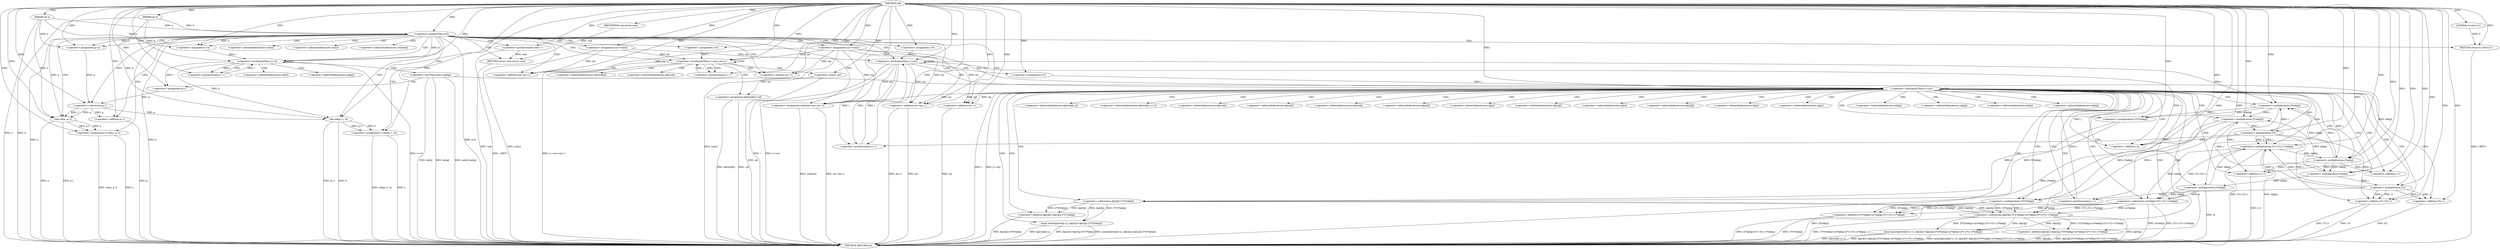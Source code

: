 digraph "rek" {  
"1000223" [label = "(METHOD,rek)" ]
"1000423" [label = "(METHOD_RETURN,int)" ]
"1000224" [label = "(PARAM,int a)" ]
"1000225" [label = "(PARAM,int b)" ]
"1000234" [label = "(<operator>.assignment,g=a)" ]
"1000259" [label = "(<operator>.assignment,x=rek(a, g-1))" ]
"1000267" [label = "(<operator>.assignment,y=rek(g+1, b))" ]
"1000274" [label = "(<operator>.postIncrement,wsk++)" ]
"1000277" [label = "(<operator>.assignment,mx=roz[x])" ]
"1000283" [label = "(<operator>.assignment,my=roz[y])" ]
"1000412" [label = "(<operator>.assignment,roz[wsk]=mx+my+1)" ]
"1000421" [label = "(RETURN,return wsk;,return wsk;)" ]
"1000228" [label = "(<operator>.greaterThan,a>b)" ]
"1000231" [label = "(RETURN,return 0;,return 0;)" ]
"1000239" [label = "(<operator>.assignment,i=a)" ]
"1000242" [label = "(<operator>.lessEqualsThan,i<=b)" ]
"1000245" [label = "(<operator>.postIncrement,i++)" ]
"1000290" [label = "(<operator>.assignment,i=0)" ]
"1000293" [label = "(<operator>.lessEqualsThan,i<=mx+my+1)" ]
"1000300" [label = "(<operator>.postIncrement,i++)" ]
"1000302" [label = "(<operator>.assignment,dp[wsk][i]=-inf)" ]
"1000312" [label = "(<operator>.assignment,i=0)" ]
"1000315" [label = "(<operator>.lessEqualsThan,i<=mx)" ]
"1000318" [label = "(<operator>.postIncrement,i++)" ]
"1000422" [label = "(IDENTIFIER,wsk,return wsk;)" ]
"1000232" [label = "(LITERAL,0,return 0;)" ]
"1000248" [label = "(<operator>.lessThan,tab[i]<tab[g])" ]
"1000255" [label = "(<operator>.assignment,g=i)" ]
"1000261" [label = "(rek,rek(a, g-1))" ]
"1000269" [label = "(rek,rek(g+1, b))" ]
"1000416" [label = "(<operator>.addition,mx+my+1)" ]
"1000263" [label = "(<operator>.subtraction,g-1)" ]
"1000270" [label = "(<operator>.addition,g+1)" ]
"1000295" [label = "(<operator>.addition,mx+my+1)" ]
"1000308" [label = "(<operator>.minus,-inf)" ]
"1000323" [label = "(<operator>.assignment,j=0)" ]
"1000326" [label = "(<operator>.lessEqualsThan,j<=my)" ]
"1000329" [label = "(<operator>.postIncrement,j++)" ]
"1000418" [label = "(<operator>.addition,my+1)" ]
"1000297" [label = "(<operator>.addition,my+1)" ]
"1000332" [label = "(maxi,maxi(dp[wsk][i+j], dp[x][i]+dp[y][j]-2*i*j*tab[g]))" ]
"1000361" [label = "(maxi,maxi(dp[wsk][i+j+1], dp[x][i]+dp[y][j]-2*i*j*tab[g]+m*tab[g]-(2*i+2*j+1)*tab[g]))" ]
"1000340" [label = "(<operator>.addition,dp[x][i]+dp[y][j]-2*i*j*tab[g])" ]
"1000371" [label = "(<operator>.addition,dp[x][i]+dp[y][j]-2*i*j*tab[g]+m*tab[g]-(2*i+2*j+1)*tab[g])" ]
"1000337" [label = "(<operator>.addition,i+j)" ]
"1000346" [label = "(<operator>.subtraction,dp[y][j]-2*i*j*tab[g])" ]
"1000366" [label = "(<operator>.addition,i+j+1)" ]
"1000377" [label = "(<operator>.subtraction,dp[y][j]-2*i*j*tab[g]+m*tab[g]-(2*i+2*j+1)*tab[g])" ]
"1000352" [label = "(<operator>.multiplication,2*i*j*tab[g])" ]
"1000368" [label = "(<operator>.addition,j+1)" ]
"1000383" [label = "(<operator>.addition,2*i*j*tab[g]+m*tab[g]-(2*i+2*j+1)*tab[g])" ]
"1000354" [label = "(<operator>.multiplication,i*j*tab[g])" ]
"1000384" [label = "(<operator>.multiplication,2*i*j*tab[g])" ]
"1000393" [label = "(<operator>.subtraction,m*tab[g]-(2*i+2*j+1)*tab[g])" ]
"1000356" [label = "(<operator>.multiplication,j*tab[g])" ]
"1000386" [label = "(<operator>.multiplication,i*j*tab[g])" ]
"1000394" [label = "(<operator>.multiplication,m*tab[g])" ]
"1000399" [label = "(<operator>.multiplication,(2*i+2*j+1)*tab[g])" ]
"1000388" [label = "(<operator>.multiplication,j*tab[g])" ]
"1000400" [label = "(<operator>.addition,2*i+2*j+1)" ]
"1000401" [label = "(<operator>.multiplication,2*i)" ]
"1000404" [label = "(<operator>.addition,2*j+1)" ]
"1000405" [label = "(<operator>.multiplication,2*j)" ]
"1000279" [label = "(<operator>.indirectIndexAccess,roz[x])" ]
"1000285" [label = "(<operator>.indirectIndexAccess,roz[y])" ]
"1000413" [label = "(<operator>.indirectIndexAccess,roz[wsk])" ]
"1000303" [label = "(<operator>.indirectIndexAccess,dp[wsk][i])" ]
"1000249" [label = "(<operator>.indirectIndexAccess,tab[i])" ]
"1000252" [label = "(<operator>.indirectIndexAccess,tab[g])" ]
"1000304" [label = "(<operator>.indirectIndexAccess,dp[wsk])" ]
"1000333" [label = "(<operator>.indirectIndexAccess,dp[wsk][i+j])" ]
"1000362" [label = "(<operator>.indirectIndexAccess,dp[wsk][i+j+1])" ]
"1000334" [label = "(<operator>.indirectIndexAccess,dp[wsk])" ]
"1000341" [label = "(<operator>.indirectIndexAccess,dp[x][i])" ]
"1000363" [label = "(<operator>.indirectIndexAccess,dp[wsk])" ]
"1000372" [label = "(<operator>.indirectIndexAccess,dp[x][i])" ]
"1000342" [label = "(<operator>.indirectIndexAccess,dp[x])" ]
"1000347" [label = "(<operator>.indirectIndexAccess,dp[y][j])" ]
"1000373" [label = "(<operator>.indirectIndexAccess,dp[x])" ]
"1000378" [label = "(<operator>.indirectIndexAccess,dp[y][j])" ]
"1000348" [label = "(<operator>.indirectIndexAccess,dp[y])" ]
"1000379" [label = "(<operator>.indirectIndexAccess,dp[y])" ]
"1000358" [label = "(<operator>.indirectIndexAccess,tab[g])" ]
"1000396" [label = "(<operator>.indirectIndexAccess,tab[g])" ]
"1000409" [label = "(<operator>.indirectIndexAccess,tab[g])" ]
"1000390" [label = "(<operator>.indirectIndexAccess,tab[g])" ]
  "1000421" -> "1000423"  [ label = "DDG: <RET>"] 
  "1000224" -> "1000423"  [ label = "DDG: a"] 
  "1000225" -> "1000423"  [ label = "DDG: b"] 
  "1000228" -> "1000423"  [ label = "DDG: a"] 
  "1000228" -> "1000423"  [ label = "DDG: b"] 
  "1000228" -> "1000423"  [ label = "DDG: a>b"] 
  "1000242" -> "1000423"  [ label = "DDG: i<=b"] 
  "1000259" -> "1000423"  [ label = "DDG: x"] 
  "1000261" -> "1000423"  [ label = "DDG: a"] 
  "1000261" -> "1000423"  [ label = "DDG: g-1"] 
  "1000259" -> "1000423"  [ label = "DDG: rek(a, g-1)"] 
  "1000267" -> "1000423"  [ label = "DDG: y"] 
  "1000270" -> "1000423"  [ label = "DDG: g"] 
  "1000269" -> "1000423"  [ label = "DDG: g+1"] 
  "1000269" -> "1000423"  [ label = "DDG: b"] 
  "1000267" -> "1000423"  [ label = "DDG: rek(g+1, b)"] 
  "1000274" -> "1000423"  [ label = "DDG: wsk"] 
  "1000277" -> "1000423"  [ label = "DDG: roz[x]"] 
  "1000283" -> "1000423"  [ label = "DDG: roz[y]"] 
  "1000293" -> "1000423"  [ label = "DDG: i<=mx+my+1"] 
  "1000315" -> "1000423"  [ label = "DDG: i"] 
  "1000315" -> "1000423"  [ label = "DDG: i<=mx"] 
  "1000412" -> "1000423"  [ label = "DDG: roz[wsk]"] 
  "1000416" -> "1000423"  [ label = "DDG: mx"] 
  "1000418" -> "1000423"  [ label = "DDG: my"] 
  "1000416" -> "1000423"  [ label = "DDG: my+1"] 
  "1000412" -> "1000423"  [ label = "DDG: mx+my+1"] 
  "1000326" -> "1000423"  [ label = "DDG: j"] 
  "1000326" -> "1000423"  [ label = "DDG: j<=my"] 
  "1000332" -> "1000423"  [ label = "DDG: dp[wsk][i+j]"] 
  "1000340" -> "1000423"  [ label = "DDG: dp[y][j]-2*i*j*tab[g]"] 
  "1000332" -> "1000423"  [ label = "DDG: dp[x][i]+dp[y][j]-2*i*j*tab[g]"] 
  "1000332" -> "1000423"  [ label = "DDG: maxi(dp[wsk][i+j], dp[x][i]+dp[y][j]-2*i*j*tab[g])"] 
  "1000366" -> "1000423"  [ label = "DDG: j+1"] 
  "1000361" -> "1000423"  [ label = "DDG: dp[wsk][i+j+1]"] 
  "1000371" -> "1000423"  [ label = "DDG: dp[x][i]"] 
  "1000377" -> "1000423"  [ label = "DDG: dp[y][j]"] 
  "1000386" -> "1000423"  [ label = "DDG: j*tab[g]"] 
  "1000384" -> "1000423"  [ label = "DDG: i*j*tab[g]"] 
  "1000383" -> "1000423"  [ label = "DDG: 2*i*j*tab[g]"] 
  "1000393" -> "1000423"  [ label = "DDG: m*tab[g]"] 
  "1000400" -> "1000423"  [ label = "DDG: 2*i"] 
  "1000404" -> "1000423"  [ label = "DDG: 2*j"] 
  "1000400" -> "1000423"  [ label = "DDG: 2*j+1"] 
  "1000399" -> "1000423"  [ label = "DDG: 2*i+2*j+1"] 
  "1000399" -> "1000423"  [ label = "DDG: tab[g]"] 
  "1000393" -> "1000423"  [ label = "DDG: (2*i+2*j+1)*tab[g]"] 
  "1000383" -> "1000423"  [ label = "DDG: m*tab[g]-(2*i+2*j+1)*tab[g]"] 
  "1000377" -> "1000423"  [ label = "DDG: 2*i*j*tab[g]+m*tab[g]-(2*i+2*j+1)*tab[g]"] 
  "1000371" -> "1000423"  [ label = "DDG: dp[y][j]-2*i*j*tab[g]+m*tab[g]-(2*i+2*j+1)*tab[g]"] 
  "1000361" -> "1000423"  [ label = "DDG: dp[x][i]+dp[y][j]-2*i*j*tab[g]+m*tab[g]-(2*i+2*j+1)*tab[g]"] 
  "1000361" -> "1000423"  [ label = "DDG: maxi(dp[wsk][i+j+1], dp[x][i]+dp[y][j]-2*i*j*tab[g]+m*tab[g]-(2*i+2*j+1)*tab[g])"] 
  "1000302" -> "1000423"  [ label = "DDG: dp[wsk][i]"] 
  "1000302" -> "1000423"  [ label = "DDG: -inf"] 
  "1000248" -> "1000423"  [ label = "DDG: tab[i]"] 
  "1000248" -> "1000423"  [ label = "DDG: tab[g]"] 
  "1000248" -> "1000423"  [ label = "DDG: tab[i]<tab[g]"] 
  "1000231" -> "1000423"  [ label = "DDG: <RET>"] 
  "1000308" -> "1000423"  [ label = "DDG: inf"] 
  "1000394" -> "1000423"  [ label = "DDG: m"] 
  "1000223" -> "1000224"  [ label = "DDG: "] 
  "1000223" -> "1000225"  [ label = "DDG: "] 
  "1000228" -> "1000234"  [ label = "DDG: a"] 
  "1000224" -> "1000234"  [ label = "DDG: a"] 
  "1000223" -> "1000234"  [ label = "DDG: "] 
  "1000261" -> "1000259"  [ label = "DDG: g-1"] 
  "1000261" -> "1000259"  [ label = "DDG: a"] 
  "1000269" -> "1000267"  [ label = "DDG: b"] 
  "1000269" -> "1000267"  [ label = "DDG: g+1"] 
  "1000223" -> "1000412"  [ label = "DDG: "] 
  "1000326" -> "1000412"  [ label = "DDG: my"] 
  "1000283" -> "1000412"  [ label = "DDG: my"] 
  "1000315" -> "1000412"  [ label = "DDG: mx"] 
  "1000422" -> "1000421"  [ label = "DDG: wsk"] 
  "1000274" -> "1000421"  [ label = "DDG: wsk"] 
  "1000232" -> "1000231"  [ label = "DDG: 0"] 
  "1000223" -> "1000231"  [ label = "DDG: "] 
  "1000224" -> "1000239"  [ label = "DDG: a"] 
  "1000223" -> "1000239"  [ label = "DDG: "] 
  "1000228" -> "1000239"  [ label = "DDG: a"] 
  "1000223" -> "1000259"  [ label = "DDG: "] 
  "1000223" -> "1000267"  [ label = "DDG: "] 
  "1000223" -> "1000274"  [ label = "DDG: "] 
  "1000223" -> "1000277"  [ label = "DDG: "] 
  "1000223" -> "1000283"  [ label = "DDG: "] 
  "1000223" -> "1000290"  [ label = "DDG: "] 
  "1000308" -> "1000302"  [ label = "DDG: inf"] 
  "1000223" -> "1000312"  [ label = "DDG: "] 
  "1000223" -> "1000422"  [ label = "DDG: "] 
  "1000224" -> "1000228"  [ label = "DDG: a"] 
  "1000223" -> "1000228"  [ label = "DDG: "] 
  "1000225" -> "1000228"  [ label = "DDG: b"] 
  "1000223" -> "1000232"  [ label = "DDG: "] 
  "1000239" -> "1000242"  [ label = "DDG: i"] 
  "1000245" -> "1000242"  [ label = "DDG: i"] 
  "1000223" -> "1000242"  [ label = "DDG: "] 
  "1000228" -> "1000242"  [ label = "DDG: b"] 
  "1000225" -> "1000242"  [ label = "DDG: b"] 
  "1000242" -> "1000245"  [ label = "DDG: i"] 
  "1000223" -> "1000245"  [ label = "DDG: "] 
  "1000242" -> "1000255"  [ label = "DDG: i"] 
  "1000223" -> "1000255"  [ label = "DDG: "] 
  "1000224" -> "1000261"  [ label = "DDG: a"] 
  "1000223" -> "1000261"  [ label = "DDG: "] 
  "1000228" -> "1000261"  [ label = "DDG: a"] 
  "1000263" -> "1000261"  [ label = "DDG: 1"] 
  "1000263" -> "1000261"  [ label = "DDG: g"] 
  "1000263" -> "1000269"  [ label = "DDG: g"] 
  "1000223" -> "1000269"  [ label = "DDG: "] 
  "1000242" -> "1000269"  [ label = "DDG: b"] 
  "1000225" -> "1000269"  [ label = "DDG: b"] 
  "1000290" -> "1000293"  [ label = "DDG: i"] 
  "1000300" -> "1000293"  [ label = "DDG: i"] 
  "1000223" -> "1000293"  [ label = "DDG: "] 
  "1000283" -> "1000293"  [ label = "DDG: my"] 
  "1000277" -> "1000293"  [ label = "DDG: mx"] 
  "1000293" -> "1000300"  [ label = "DDG: i"] 
  "1000223" -> "1000300"  [ label = "DDG: "] 
  "1000312" -> "1000315"  [ label = "DDG: i"] 
  "1000318" -> "1000315"  [ label = "DDG: i"] 
  "1000223" -> "1000315"  [ label = "DDG: "] 
  "1000277" -> "1000315"  [ label = "DDG: mx"] 
  "1000315" -> "1000318"  [ label = "DDG: i"] 
  "1000401" -> "1000318"  [ label = "DDG: i"] 
  "1000223" -> "1000318"  [ label = "DDG: "] 
  "1000315" -> "1000416"  [ label = "DDG: mx"] 
  "1000223" -> "1000416"  [ label = "DDG: "] 
  "1000326" -> "1000416"  [ label = "DDG: my"] 
  "1000283" -> "1000416"  [ label = "DDG: my"] 
  "1000234" -> "1000263"  [ label = "DDG: g"] 
  "1000255" -> "1000263"  [ label = "DDG: g"] 
  "1000223" -> "1000263"  [ label = "DDG: "] 
  "1000263" -> "1000270"  [ label = "DDG: g"] 
  "1000223" -> "1000270"  [ label = "DDG: "] 
  "1000277" -> "1000295"  [ label = "DDG: mx"] 
  "1000223" -> "1000295"  [ label = "DDG: "] 
  "1000283" -> "1000295"  [ label = "DDG: my"] 
  "1000223" -> "1000308"  [ label = "DDG: "] 
  "1000223" -> "1000323"  [ label = "DDG: "] 
  "1000326" -> "1000418"  [ label = "DDG: my"] 
  "1000223" -> "1000418"  [ label = "DDG: "] 
  "1000283" -> "1000418"  [ label = "DDG: my"] 
  "1000283" -> "1000297"  [ label = "DDG: my"] 
  "1000223" -> "1000297"  [ label = "DDG: "] 
  "1000323" -> "1000326"  [ label = "DDG: j"] 
  "1000329" -> "1000326"  [ label = "DDG: j"] 
  "1000223" -> "1000326"  [ label = "DDG: "] 
  "1000283" -> "1000326"  [ label = "DDG: my"] 
  "1000405" -> "1000329"  [ label = "DDG: j"] 
  "1000223" -> "1000329"  [ label = "DDG: "] 
  "1000346" -> "1000332"  [ label = "DDG: 2*i*j*tab[g]"] 
  "1000346" -> "1000332"  [ label = "DDG: dp[y][j]"] 
  "1000377" -> "1000361"  [ label = "DDG: 2*i*j*tab[g]+m*tab[g]-(2*i+2*j+1)*tab[g]"] 
  "1000377" -> "1000361"  [ label = "DDG: dp[y][j]"] 
  "1000346" -> "1000340"  [ label = "DDG: 2*i*j*tab[g]"] 
  "1000346" -> "1000340"  [ label = "DDG: dp[y][j]"] 
  "1000377" -> "1000371"  [ label = "DDG: 2*i*j*tab[g]+m*tab[g]-(2*i+2*j+1)*tab[g]"] 
  "1000377" -> "1000371"  [ label = "DDG: dp[y][j]"] 
  "1000315" -> "1000337"  [ label = "DDG: i"] 
  "1000401" -> "1000337"  [ label = "DDG: i"] 
  "1000223" -> "1000337"  [ label = "DDG: "] 
  "1000326" -> "1000337"  [ label = "DDG: j"] 
  "1000377" -> "1000346"  [ label = "DDG: dp[y][j]"] 
  "1000352" -> "1000346"  [ label = "DDG: i*j*tab[g]"] 
  "1000352" -> "1000346"  [ label = "DDG: 2"] 
  "1000354" -> "1000366"  [ label = "DDG: i"] 
  "1000223" -> "1000366"  [ label = "DDG: "] 
  "1000356" -> "1000366"  [ label = "DDG: j"] 
  "1000346" -> "1000377"  [ label = "DDG: dp[y][j]"] 
  "1000393" -> "1000377"  [ label = "DDG: (2*i+2*j+1)*tab[g]"] 
  "1000393" -> "1000377"  [ label = "DDG: m*tab[g]"] 
  "1000384" -> "1000377"  [ label = "DDG: i*j*tab[g]"] 
  "1000384" -> "1000377"  [ label = "DDG: 2"] 
  "1000223" -> "1000352"  [ label = "DDG: "] 
  "1000354" -> "1000352"  [ label = "DDG: j*tab[g]"] 
  "1000354" -> "1000352"  [ label = "DDG: i"] 
  "1000356" -> "1000368"  [ label = "DDG: j"] 
  "1000223" -> "1000368"  [ label = "DDG: "] 
  "1000384" -> "1000383"  [ label = "DDG: i*j*tab[g]"] 
  "1000384" -> "1000383"  [ label = "DDG: 2"] 
  "1000393" -> "1000383"  [ label = "DDG: (2*i+2*j+1)*tab[g]"] 
  "1000393" -> "1000383"  [ label = "DDG: m*tab[g]"] 
  "1000223" -> "1000354"  [ label = "DDG: "] 
  "1000315" -> "1000354"  [ label = "DDG: i"] 
  "1000401" -> "1000354"  [ label = "DDG: i"] 
  "1000356" -> "1000354"  [ label = "DDG: tab[g]"] 
  "1000356" -> "1000354"  [ label = "DDG: j"] 
  "1000223" -> "1000384"  [ label = "DDG: "] 
  "1000386" -> "1000384"  [ label = "DDG: i"] 
  "1000386" -> "1000384"  [ label = "DDG: j*tab[g]"] 
  "1000394" -> "1000393"  [ label = "DDG: tab[g]"] 
  "1000394" -> "1000393"  [ label = "DDG: m"] 
  "1000399" -> "1000393"  [ label = "DDG: tab[g]"] 
  "1000399" -> "1000393"  [ label = "DDG: 2*i+2*j+1"] 
  "1000223" -> "1000356"  [ label = "DDG: "] 
  "1000326" -> "1000356"  [ label = "DDG: j"] 
  "1000399" -> "1000356"  [ label = "DDG: tab[g]"] 
  "1000248" -> "1000356"  [ label = "DDG: tab[g]"] 
  "1000223" -> "1000386"  [ label = "DDG: "] 
  "1000354" -> "1000386"  [ label = "DDG: i"] 
  "1000388" -> "1000386"  [ label = "DDG: tab[g]"] 
  "1000388" -> "1000386"  [ label = "DDG: j"] 
  "1000223" -> "1000394"  [ label = "DDG: "] 
  "1000388" -> "1000394"  [ label = "DDG: tab[g]"] 
  "1000405" -> "1000399"  [ label = "DDG: j"] 
  "1000405" -> "1000399"  [ label = "DDG: 2"] 
  "1000223" -> "1000399"  [ label = "DDG: "] 
  "1000401" -> "1000399"  [ label = "DDG: i"] 
  "1000401" -> "1000399"  [ label = "DDG: 2"] 
  "1000394" -> "1000399"  [ label = "DDG: tab[g]"] 
  "1000223" -> "1000388"  [ label = "DDG: "] 
  "1000356" -> "1000388"  [ label = "DDG: j"] 
  "1000356" -> "1000388"  [ label = "DDG: tab[g]"] 
  "1000401" -> "1000400"  [ label = "DDG: i"] 
  "1000401" -> "1000400"  [ label = "DDG: 2"] 
  "1000405" -> "1000400"  [ label = "DDG: j"] 
  "1000405" -> "1000400"  [ label = "DDG: 2"] 
  "1000223" -> "1000400"  [ label = "DDG: "] 
  "1000223" -> "1000401"  [ label = "DDG: "] 
  "1000386" -> "1000401"  [ label = "DDG: i"] 
  "1000405" -> "1000404"  [ label = "DDG: j"] 
  "1000405" -> "1000404"  [ label = "DDG: 2"] 
  "1000223" -> "1000404"  [ label = "DDG: "] 
  "1000223" -> "1000405"  [ label = "DDG: "] 
  "1000388" -> "1000405"  [ label = "DDG: j"] 
  "1000228" -> "1000285"  [ label = "CDG: "] 
  "1000228" -> "1000315"  [ label = "CDG: "] 
  "1000228" -> "1000293"  [ label = "CDG: "] 
  "1000228" -> "1000312"  [ label = "CDG: "] 
  "1000228" -> "1000274"  [ label = "CDG: "] 
  "1000228" -> "1000277"  [ label = "CDG: "] 
  "1000228" -> "1000259"  [ label = "CDG: "] 
  "1000228" -> "1000412"  [ label = "CDG: "] 
  "1000228" -> "1000269"  [ label = "CDG: "] 
  "1000228" -> "1000261"  [ label = "CDG: "] 
  "1000228" -> "1000242"  [ label = "CDG: "] 
  "1000228" -> "1000295"  [ label = "CDG: "] 
  "1000228" -> "1000270"  [ label = "CDG: "] 
  "1000228" -> "1000279"  [ label = "CDG: "] 
  "1000228" -> "1000239"  [ label = "CDG: "] 
  "1000228" -> "1000297"  [ label = "CDG: "] 
  "1000228" -> "1000263"  [ label = "CDG: "] 
  "1000228" -> "1000418"  [ label = "CDG: "] 
  "1000228" -> "1000290"  [ label = "CDG: "] 
  "1000228" -> "1000283"  [ label = "CDG: "] 
  "1000228" -> "1000234"  [ label = "CDG: "] 
  "1000228" -> "1000413"  [ label = "CDG: "] 
  "1000228" -> "1000267"  [ label = "CDG: "] 
  "1000228" -> "1000421"  [ label = "CDG: "] 
  "1000228" -> "1000231"  [ label = "CDG: "] 
  "1000228" -> "1000416"  [ label = "CDG: "] 
  "1000242" -> "1000242"  [ label = "CDG: "] 
  "1000242" -> "1000248"  [ label = "CDG: "] 
  "1000242" -> "1000245"  [ label = "CDG: "] 
  "1000242" -> "1000252"  [ label = "CDG: "] 
  "1000242" -> "1000249"  [ label = "CDG: "] 
  "1000293" -> "1000293"  [ label = "CDG: "] 
  "1000293" -> "1000302"  [ label = "CDG: "] 
  "1000293" -> "1000308"  [ label = "CDG: "] 
  "1000293" -> "1000300"  [ label = "CDG: "] 
  "1000293" -> "1000304"  [ label = "CDG: "] 
  "1000293" -> "1000295"  [ label = "CDG: "] 
  "1000293" -> "1000303"  [ label = "CDG: "] 
  "1000293" -> "1000297"  [ label = "CDG: "] 
  "1000315" -> "1000315"  [ label = "CDG: "] 
  "1000315" -> "1000326"  [ label = "CDG: "] 
  "1000315" -> "1000318"  [ label = "CDG: "] 
  "1000315" -> "1000323"  [ label = "CDG: "] 
  "1000248" -> "1000255"  [ label = "CDG: "] 
  "1000326" -> "1000379"  [ label = "CDG: "] 
  "1000326" -> "1000332"  [ label = "CDG: "] 
  "1000326" -> "1000409"  [ label = "CDG: "] 
  "1000326" -> "1000362"  [ label = "CDG: "] 
  "1000326" -> "1000396"  [ label = "CDG: "] 
  "1000326" -> "1000337"  [ label = "CDG: "] 
  "1000326" -> "1000371"  [ label = "CDG: "] 
  "1000326" -> "1000368"  [ label = "CDG: "] 
  "1000326" -> "1000354"  [ label = "CDG: "] 
  "1000326" -> "1000388"  [ label = "CDG: "] 
  "1000326" -> "1000404"  [ label = "CDG: "] 
  "1000326" -> "1000405"  [ label = "CDG: "] 
  "1000326" -> "1000383"  [ label = "CDG: "] 
  "1000326" -> "1000326"  [ label = "CDG: "] 
  "1000326" -> "1000373"  [ label = "CDG: "] 
  "1000326" -> "1000329"  [ label = "CDG: "] 
  "1000326" -> "1000363"  [ label = "CDG: "] 
  "1000326" -> "1000394"  [ label = "CDG: "] 
  "1000326" -> "1000378"  [ label = "CDG: "] 
  "1000326" -> "1000334"  [ label = "CDG: "] 
  "1000326" -> "1000348"  [ label = "CDG: "] 
  "1000326" -> "1000352"  [ label = "CDG: "] 
  "1000326" -> "1000386"  [ label = "CDG: "] 
  "1000326" -> "1000341"  [ label = "CDG: "] 
  "1000326" -> "1000342"  [ label = "CDG: "] 
  "1000326" -> "1000333"  [ label = "CDG: "] 
  "1000326" -> "1000340"  [ label = "CDG: "] 
  "1000326" -> "1000401"  [ label = "CDG: "] 
  "1000326" -> "1000400"  [ label = "CDG: "] 
  "1000326" -> "1000384"  [ label = "CDG: "] 
  "1000326" -> "1000356"  [ label = "CDG: "] 
  "1000326" -> "1000399"  [ label = "CDG: "] 
  "1000326" -> "1000377"  [ label = "CDG: "] 
  "1000326" -> "1000393"  [ label = "CDG: "] 
  "1000326" -> "1000346"  [ label = "CDG: "] 
  "1000326" -> "1000366"  [ label = "CDG: "] 
  "1000326" -> "1000361"  [ label = "CDG: "] 
  "1000326" -> "1000390"  [ label = "CDG: "] 
  "1000326" -> "1000347"  [ label = "CDG: "] 
  "1000326" -> "1000358"  [ label = "CDG: "] 
  "1000326" -> "1000372"  [ label = "CDG: "] 
}
